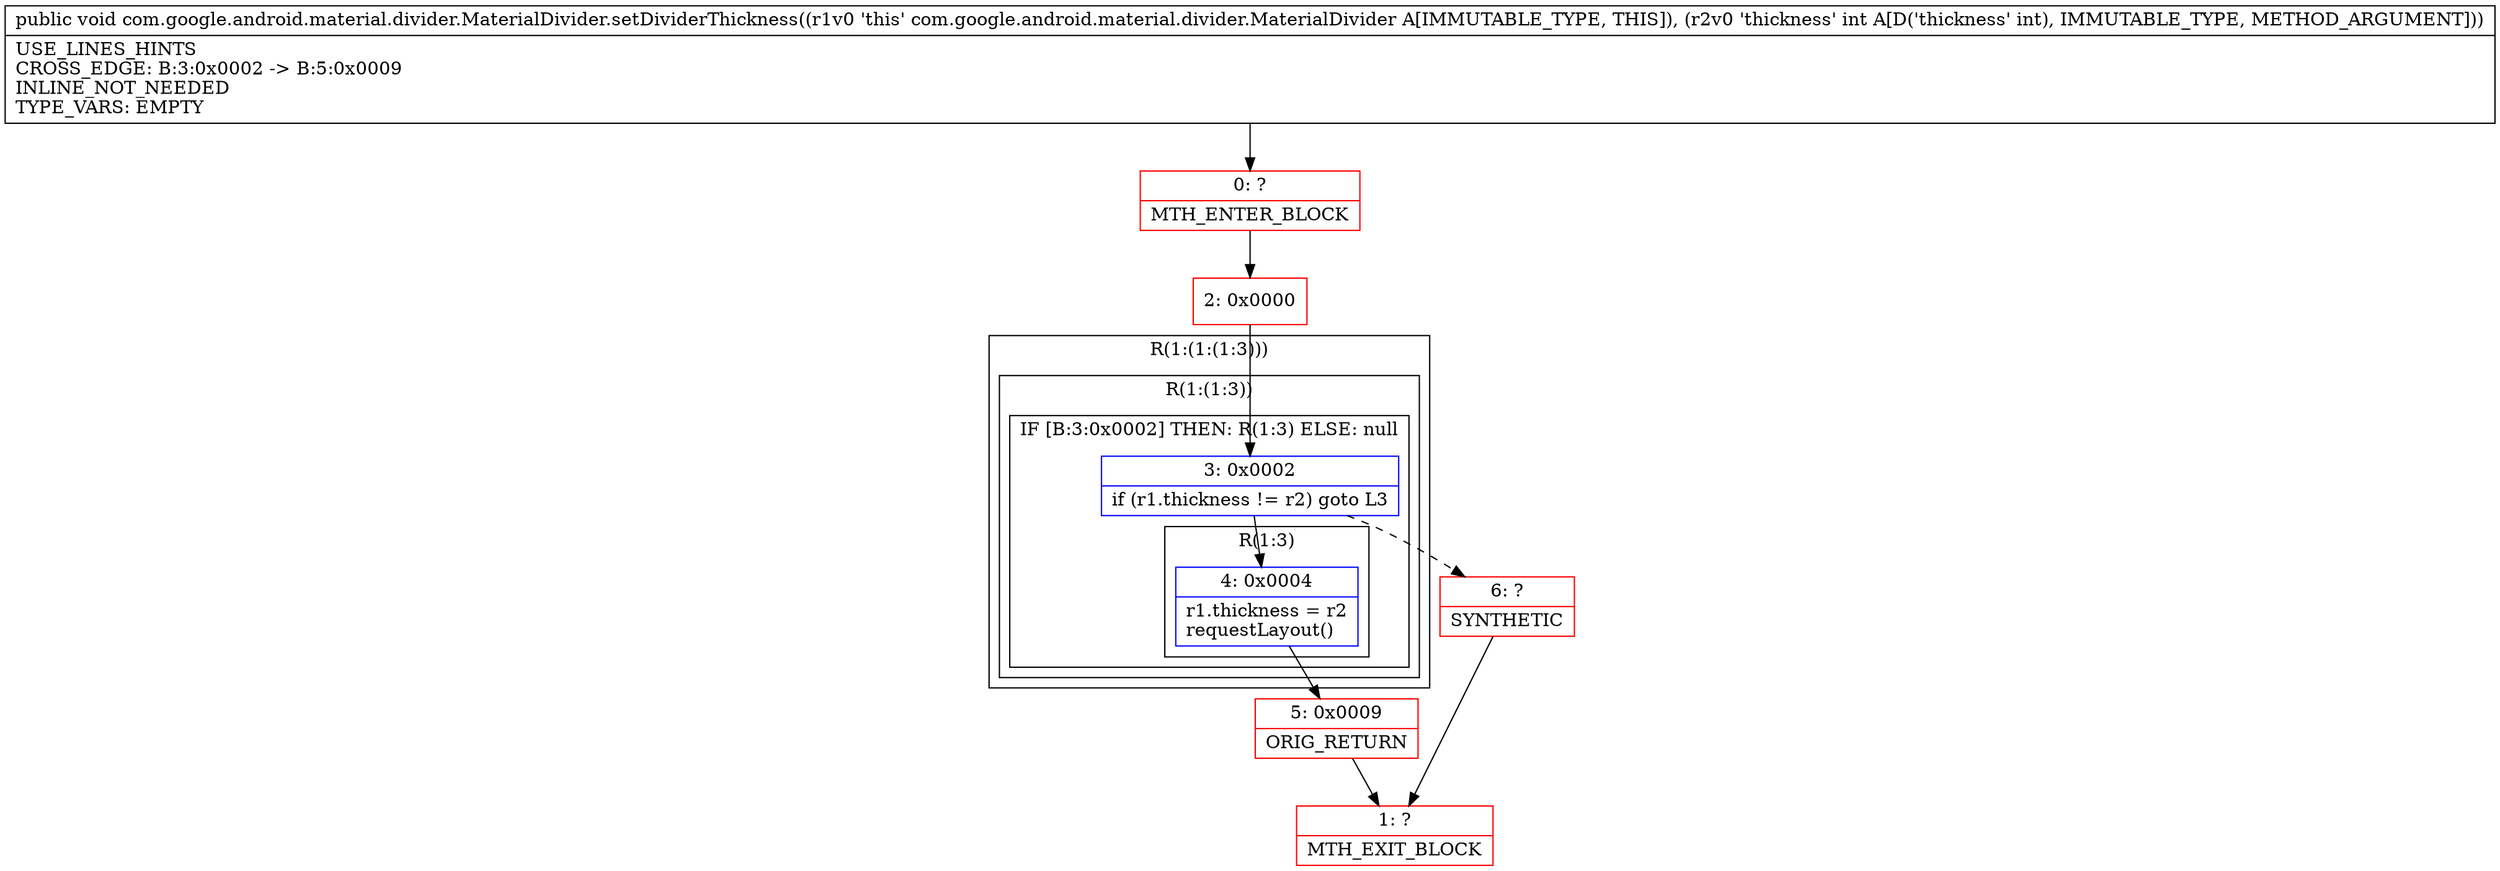 digraph "CFG forcom.google.android.material.divider.MaterialDivider.setDividerThickness(I)V" {
subgraph cluster_Region_1620493039 {
label = "R(1:(1:(1:3)))";
node [shape=record,color=blue];
subgraph cluster_Region_1456104663 {
label = "R(1:(1:3))";
node [shape=record,color=blue];
subgraph cluster_IfRegion_681073174 {
label = "IF [B:3:0x0002] THEN: R(1:3) ELSE: null";
node [shape=record,color=blue];
Node_3 [shape=record,label="{3\:\ 0x0002|if (r1.thickness != r2) goto L3\l}"];
subgraph cluster_Region_29054706 {
label = "R(1:3)";
node [shape=record,color=blue];
Node_4 [shape=record,label="{4\:\ 0x0004|r1.thickness = r2\lrequestLayout()\l}"];
}
}
}
}
Node_0 [shape=record,color=red,label="{0\:\ ?|MTH_ENTER_BLOCK\l}"];
Node_2 [shape=record,color=red,label="{2\:\ 0x0000}"];
Node_5 [shape=record,color=red,label="{5\:\ 0x0009|ORIG_RETURN\l}"];
Node_1 [shape=record,color=red,label="{1\:\ ?|MTH_EXIT_BLOCK\l}"];
Node_6 [shape=record,color=red,label="{6\:\ ?|SYNTHETIC\l}"];
MethodNode[shape=record,label="{public void com.google.android.material.divider.MaterialDivider.setDividerThickness((r1v0 'this' com.google.android.material.divider.MaterialDivider A[IMMUTABLE_TYPE, THIS]), (r2v0 'thickness' int A[D('thickness' int), IMMUTABLE_TYPE, METHOD_ARGUMENT]))  | USE_LINES_HINTS\lCROSS_EDGE: B:3:0x0002 \-\> B:5:0x0009\lINLINE_NOT_NEEDED\lTYPE_VARS: EMPTY\l}"];
MethodNode -> Node_0;Node_3 -> Node_4;
Node_3 -> Node_6[style=dashed];
Node_4 -> Node_5;
Node_0 -> Node_2;
Node_2 -> Node_3;
Node_5 -> Node_1;
Node_6 -> Node_1;
}

